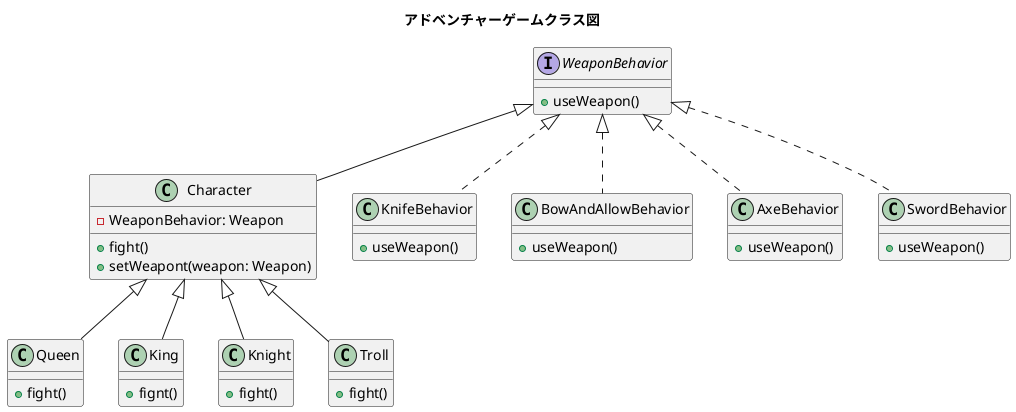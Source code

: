 @startuml
title アドベンチャーゲームクラス図

class Character {
  -WeaponBehavior: Weapon
  +fight()
  +setWeapont(weapon: Weapon)
}

Character <|-- Queen
Character <|-- King
Character <|-- Knight
Character <|-- Troll


class Queen {
  +fight()
}

class King {
  +fignt()
}

class Knight {
  +fight()
}

class Troll {
  +fight()
}

WeaponBehavior <|-- Character

WeaponBehavior <|..KnifeBehavior
WeaponBehavior <|..BowAndAllowBehavior
WeaponBehavior <|..AxeBehavior
WeaponBehavior <|..SwordBehavior

interface WeaponBehavior {
  +useWeapon()
}

class KnifeBehavior {
  +useWeapon()
}

class BowAndAllowBehavior {
  +useWeapon()
}

class AxeBehavior {
  +useWeapon()
}

class SwordBehavior {
  +useWeapon()
}

@enduml
